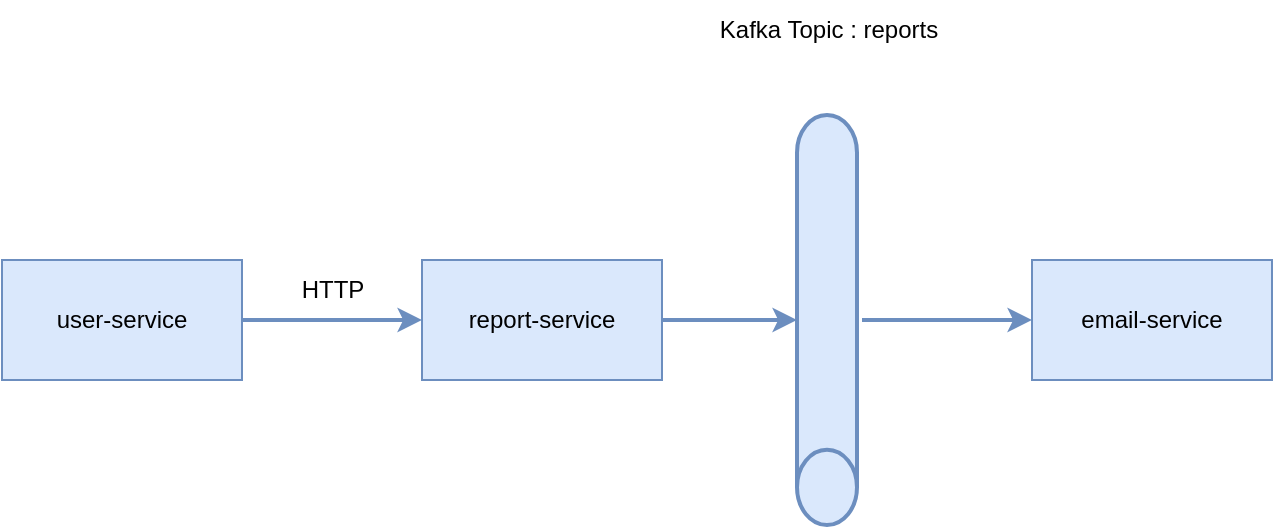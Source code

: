 <mxfile version="21.6.5" type="device">
  <diagram name="Page-1" id="90a13364-a465-7bf4-72fc-28e22215d7a0">
    <mxGraphModel dx="1337" dy="3454" grid="1" gridSize="10" guides="1" tooltips="1" connect="1" arrows="1" fold="1" page="1" pageScale="1.5" pageWidth="1169" pageHeight="826" background="none" math="0" shadow="0">
      <root>
        <mxCell id="0" style=";html=1;" />
        <mxCell id="1" style=";html=1;" parent="0" />
        <mxCell id="Fi3lKhht4aCsOaPCWpng-2" value="user-service" style="rounded=0;whiteSpace=wrap;html=1;fillColor=#dae8fc;strokeColor=#6c8ebf;" vertex="1" parent="1">
          <mxGeometry x="50" y="-2340" width="120" height="60" as="geometry" />
        </mxCell>
        <mxCell id="Fi3lKhht4aCsOaPCWpng-3" value="report-service" style="rounded=0;whiteSpace=wrap;html=1;fillColor=#dae8fc;strokeColor=#6c8ebf;" vertex="1" parent="1">
          <mxGeometry x="260" y="-2340" width="120" height="60" as="geometry" />
        </mxCell>
        <mxCell id="Fi3lKhht4aCsOaPCWpng-4" value="email-service" style="rounded=0;whiteSpace=wrap;html=1;fillColor=#dae8fc;strokeColor=#6c8ebf;" vertex="1" parent="1">
          <mxGeometry x="565" y="-2340" width="120" height="60" as="geometry" />
        </mxCell>
        <mxCell id="Fi3lKhht4aCsOaPCWpng-5" value="" style="strokeWidth=2;html=1;shape=mxgraph.flowchart.direct_data;whiteSpace=wrap;rotation=90;fillColor=#dae8fc;strokeColor=#6c8ebf;" vertex="1" parent="1">
          <mxGeometry x="360" y="-2325" width="205" height="30" as="geometry" />
        </mxCell>
        <mxCell id="Fi3lKhht4aCsOaPCWpng-6" value="Kafka Topic : reports" style="text;html=1;align=center;verticalAlign=middle;resizable=0;points=[];autosize=1;strokeColor=none;fillColor=none;" vertex="1" parent="1">
          <mxGeometry x="397.5" y="-2470" width="130" height="30" as="geometry" />
        </mxCell>
        <mxCell id="Fi3lKhht4aCsOaPCWpng-7" value="" style="endArrow=none;html=1;rounded=0;fillColor=#dae8fc;strokeColor=#6c8ebf;strokeWidth=2;entryX=1;entryY=0.5;entryDx=0;entryDy=0;startArrow=classic;startFill=1;" edge="1" parent="1" source="Fi3lKhht4aCsOaPCWpng-3" target="Fi3lKhht4aCsOaPCWpng-2">
          <mxGeometry width="50" height="50" relative="1" as="geometry">
            <mxPoint x="210" y="-2180" as="sourcePoint" />
            <mxPoint x="-335" y="-2530" as="targetPoint" />
          </mxGeometry>
        </mxCell>
        <mxCell id="Fi3lKhht4aCsOaPCWpng-8" value="&lt;font style=&quot;font-size: 18px;&quot;&gt;&lt;br&gt;&lt;/font&gt;" style="edgeLabel;html=1;align=center;verticalAlign=middle;resizable=0;points=[];" vertex="1" connectable="0" parent="Fi3lKhht4aCsOaPCWpng-7">
          <mxGeometry x="-0.021" y="1" relative="1" as="geometry">
            <mxPoint as="offset" />
          </mxGeometry>
        </mxCell>
        <mxCell id="Fi3lKhht4aCsOaPCWpng-9" value="" style="endArrow=none;html=1;rounded=0;fillColor=#dae8fc;strokeColor=#6c8ebf;strokeWidth=2;startArrow=classic;startFill=1;exitX=0.5;exitY=1;exitDx=0;exitDy=0;exitPerimeter=0;" edge="1" parent="1" source="Fi3lKhht4aCsOaPCWpng-5">
          <mxGeometry width="50" height="50" relative="1" as="geometry">
            <mxPoint x="270" y="-2300" as="sourcePoint" />
            <mxPoint x="380" y="-2310" as="targetPoint" />
          </mxGeometry>
        </mxCell>
        <mxCell id="Fi3lKhht4aCsOaPCWpng-10" value="&lt;font style=&quot;font-size: 18px;&quot;&gt;&lt;br&gt;&lt;/font&gt;" style="edgeLabel;html=1;align=center;verticalAlign=middle;resizable=0;points=[];" vertex="1" connectable="0" parent="Fi3lKhht4aCsOaPCWpng-9">
          <mxGeometry x="-0.021" y="1" relative="1" as="geometry">
            <mxPoint as="offset" />
          </mxGeometry>
        </mxCell>
        <mxCell id="Fi3lKhht4aCsOaPCWpng-11" value="" style="endArrow=none;html=1;rounded=0;fillColor=#dae8fc;strokeColor=#6c8ebf;strokeWidth=2;startArrow=classic;startFill=1;" edge="1" parent="1" source="Fi3lKhht4aCsOaPCWpng-4">
          <mxGeometry width="50" height="50" relative="1" as="geometry">
            <mxPoint x="458" y="-2300" as="sourcePoint" />
            <mxPoint x="480" y="-2310" as="targetPoint" />
          </mxGeometry>
        </mxCell>
        <mxCell id="Fi3lKhht4aCsOaPCWpng-12" value="&lt;font style=&quot;font-size: 18px;&quot;&gt;&lt;br&gt;&lt;/font&gt;" style="edgeLabel;html=1;align=center;verticalAlign=middle;resizable=0;points=[];" vertex="1" connectable="0" parent="Fi3lKhht4aCsOaPCWpng-11">
          <mxGeometry x="-0.021" y="1" relative="1" as="geometry">
            <mxPoint as="offset" />
          </mxGeometry>
        </mxCell>
        <mxCell id="Fi3lKhht4aCsOaPCWpng-13" value="HTTP" style="text;html=1;align=center;verticalAlign=middle;resizable=0;points=[];autosize=1;strokeColor=none;fillColor=none;" vertex="1" parent="1">
          <mxGeometry x="190" y="-2340" width="50" height="30" as="geometry" />
        </mxCell>
      </root>
    </mxGraphModel>
  </diagram>
</mxfile>
